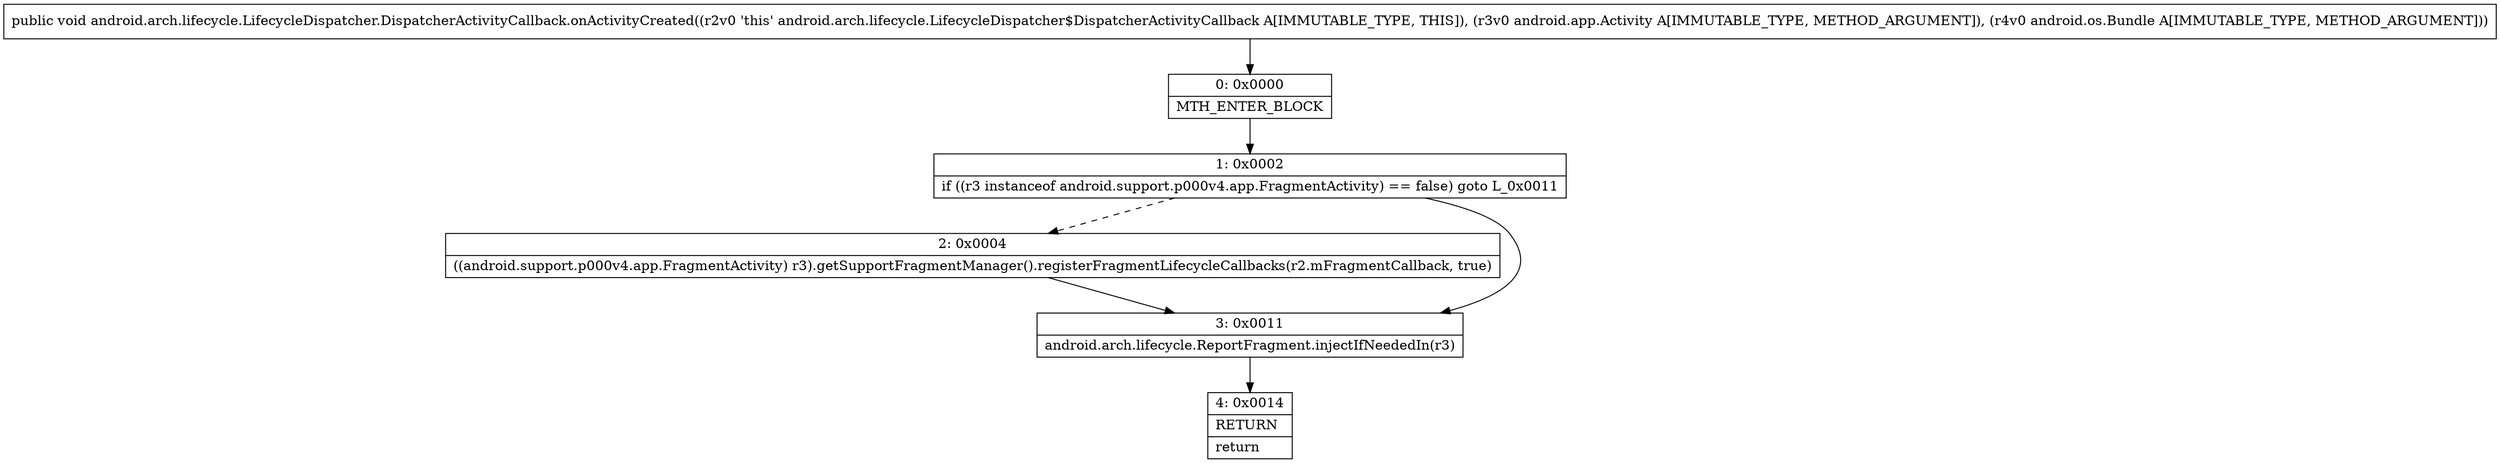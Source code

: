 digraph "CFG forandroid.arch.lifecycle.LifecycleDispatcher.DispatcherActivityCallback.onActivityCreated(Landroid\/app\/Activity;Landroid\/os\/Bundle;)V" {
Node_0 [shape=record,label="{0\:\ 0x0000|MTH_ENTER_BLOCK\l}"];
Node_1 [shape=record,label="{1\:\ 0x0002|if ((r3 instanceof android.support.p000v4.app.FragmentActivity) == false) goto L_0x0011\l}"];
Node_2 [shape=record,label="{2\:\ 0x0004|((android.support.p000v4.app.FragmentActivity) r3).getSupportFragmentManager().registerFragmentLifecycleCallbacks(r2.mFragmentCallback, true)\l}"];
Node_3 [shape=record,label="{3\:\ 0x0011|android.arch.lifecycle.ReportFragment.injectIfNeededIn(r3)\l}"];
Node_4 [shape=record,label="{4\:\ 0x0014|RETURN\l|return\l}"];
MethodNode[shape=record,label="{public void android.arch.lifecycle.LifecycleDispatcher.DispatcherActivityCallback.onActivityCreated((r2v0 'this' android.arch.lifecycle.LifecycleDispatcher$DispatcherActivityCallback A[IMMUTABLE_TYPE, THIS]), (r3v0 android.app.Activity A[IMMUTABLE_TYPE, METHOD_ARGUMENT]), (r4v0 android.os.Bundle A[IMMUTABLE_TYPE, METHOD_ARGUMENT])) }"];
MethodNode -> Node_0;
Node_0 -> Node_1;
Node_1 -> Node_2[style=dashed];
Node_1 -> Node_3;
Node_2 -> Node_3;
Node_3 -> Node_4;
}

